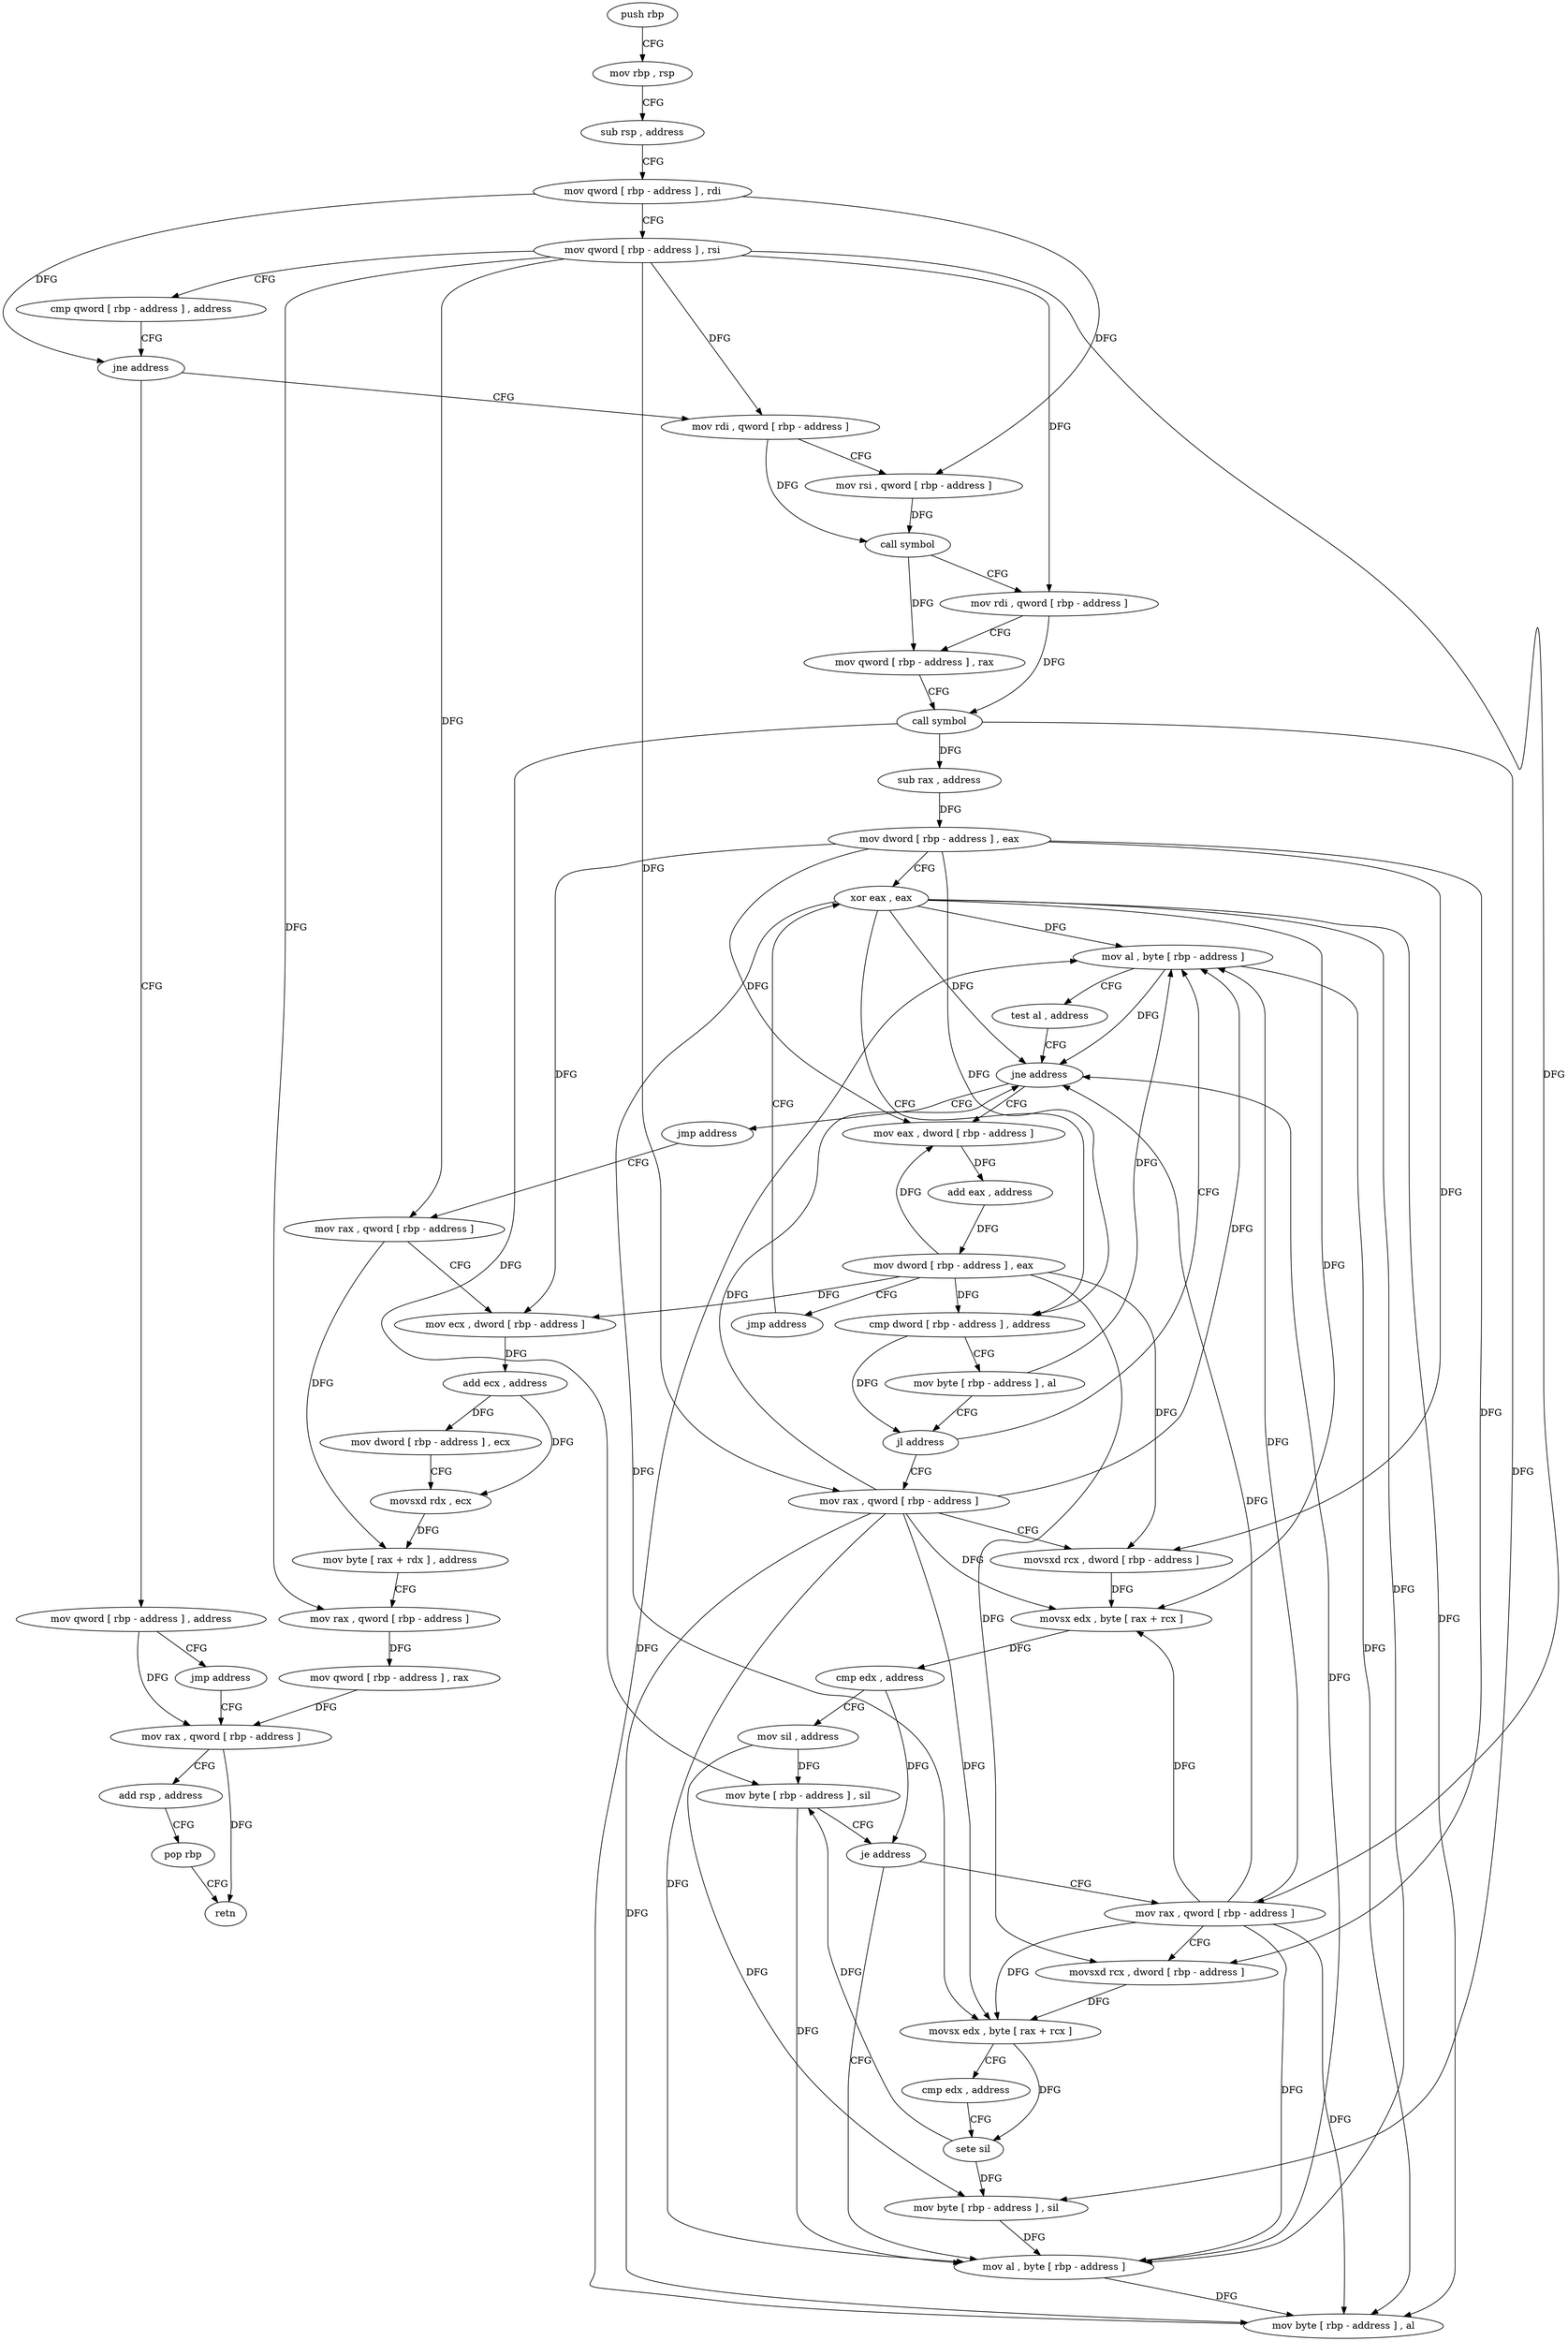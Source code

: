 digraph "func" {
"4222896" [label = "push rbp" ]
"4222897" [label = "mov rbp , rsp" ]
"4222900" [label = "sub rsp , address" ]
"4222904" [label = "mov qword [ rbp - address ] , rdi" ]
"4222908" [label = "mov qword [ rbp - address ] , rsi" ]
"4222912" [label = "cmp qword [ rbp - address ] , address" ]
"4222917" [label = "jne address" ]
"4222936" [label = "mov rdi , qword [ rbp - address ]" ]
"4222923" [label = "mov qword [ rbp - address ] , address" ]
"4222940" [label = "mov rsi , qword [ rbp - address ]" ]
"4222944" [label = "call symbol" ]
"4222949" [label = "mov rdi , qword [ rbp - address ]" ]
"4222953" [label = "mov qword [ rbp - address ] , rax" ]
"4222957" [label = "call symbol" ]
"4222962" [label = "sub rax , address" ]
"4222968" [label = "mov dword [ rbp - address ] , eax" ]
"4222971" [label = "xor eax , eax" ]
"4222931" [label = "jmp address" ]
"4223101" [label = "mov rax , qword [ rbp - address ]" ]
"4223043" [label = "mov al , byte [ rbp - address ]" ]
"4223046" [label = "test al , address" ]
"4223048" [label = "jne address" ]
"4223059" [label = "mov eax , dword [ rbp - address ]" ]
"4223054" [label = "jmp address" ]
"4222986" [label = "mov rax , qword [ rbp - address ]" ]
"4222990" [label = "movsxd rcx , dword [ rbp - address ]" ]
"4222994" [label = "movsx edx , byte [ rax + rcx ]" ]
"4222998" [label = "cmp edx , address" ]
"4223001" [label = "mov sil , address" ]
"4223004" [label = "mov byte [ rbp - address ] , sil" ]
"4223008" [label = "je address" ]
"4223037" [label = "mov al , byte [ rbp - address ]" ]
"4223014" [label = "mov rax , qword [ rbp - address ]" ]
"4223105" [label = "add rsp , address" ]
"4223109" [label = "pop rbp" ]
"4223110" [label = "retn" ]
"4223062" [label = "add eax , address" ]
"4223065" [label = "mov dword [ rbp - address ] , eax" ]
"4223068" [label = "jmp address" ]
"4223073" [label = "mov rax , qword [ rbp - address ]" ]
"4223040" [label = "mov byte [ rbp - address ] , al" ]
"4223018" [label = "movsxd rcx , dword [ rbp - address ]" ]
"4223022" [label = "movsx edx , byte [ rax + rcx ]" ]
"4223026" [label = "cmp edx , address" ]
"4223029" [label = "sete sil" ]
"4223033" [label = "mov byte [ rbp - address ] , sil" ]
"4222973" [label = "cmp dword [ rbp - address ] , address" ]
"4222977" [label = "mov byte [ rbp - address ] , al" ]
"4222980" [label = "jl address" ]
"4223077" [label = "mov ecx , dword [ rbp - address ]" ]
"4223080" [label = "add ecx , address" ]
"4223083" [label = "mov dword [ rbp - address ] , ecx" ]
"4223086" [label = "movsxd rdx , ecx" ]
"4223089" [label = "mov byte [ rax + rdx ] , address" ]
"4223093" [label = "mov rax , qword [ rbp - address ]" ]
"4223097" [label = "mov qword [ rbp - address ] , rax" ]
"4222896" -> "4222897" [ label = "CFG" ]
"4222897" -> "4222900" [ label = "CFG" ]
"4222900" -> "4222904" [ label = "CFG" ]
"4222904" -> "4222908" [ label = "CFG" ]
"4222904" -> "4222917" [ label = "DFG" ]
"4222904" -> "4222940" [ label = "DFG" ]
"4222908" -> "4222912" [ label = "CFG" ]
"4222908" -> "4222936" [ label = "DFG" ]
"4222908" -> "4222949" [ label = "DFG" ]
"4222908" -> "4222986" [ label = "DFG" ]
"4222908" -> "4223014" [ label = "DFG" ]
"4222908" -> "4223073" [ label = "DFG" ]
"4222908" -> "4223093" [ label = "DFG" ]
"4222912" -> "4222917" [ label = "CFG" ]
"4222917" -> "4222936" [ label = "CFG" ]
"4222917" -> "4222923" [ label = "CFG" ]
"4222936" -> "4222940" [ label = "CFG" ]
"4222936" -> "4222944" [ label = "DFG" ]
"4222923" -> "4222931" [ label = "CFG" ]
"4222923" -> "4223101" [ label = "DFG" ]
"4222940" -> "4222944" [ label = "DFG" ]
"4222944" -> "4222949" [ label = "CFG" ]
"4222944" -> "4222953" [ label = "DFG" ]
"4222949" -> "4222953" [ label = "CFG" ]
"4222949" -> "4222957" [ label = "DFG" ]
"4222953" -> "4222957" [ label = "CFG" ]
"4222957" -> "4222962" [ label = "DFG" ]
"4222957" -> "4223004" [ label = "DFG" ]
"4222957" -> "4223033" [ label = "DFG" ]
"4222962" -> "4222968" [ label = "DFG" ]
"4222968" -> "4222971" [ label = "CFG" ]
"4222968" -> "4222973" [ label = "DFG" ]
"4222968" -> "4222990" [ label = "DFG" ]
"4222968" -> "4223059" [ label = "DFG" ]
"4222968" -> "4223018" [ label = "DFG" ]
"4222968" -> "4223077" [ label = "DFG" ]
"4222971" -> "4222973" [ label = "CFG" ]
"4222971" -> "4223043" [ label = "DFG" ]
"4222971" -> "4223048" [ label = "DFG" ]
"4222971" -> "4222994" [ label = "DFG" ]
"4222971" -> "4223037" [ label = "DFG" ]
"4222971" -> "4223040" [ label = "DFG" ]
"4222971" -> "4223022" [ label = "DFG" ]
"4222931" -> "4223101" [ label = "CFG" ]
"4223101" -> "4223105" [ label = "CFG" ]
"4223101" -> "4223110" [ label = "DFG" ]
"4223043" -> "4223046" [ label = "CFG" ]
"4223043" -> "4223048" [ label = "DFG" ]
"4223043" -> "4223040" [ label = "DFG" ]
"4223046" -> "4223048" [ label = "CFG" ]
"4223048" -> "4223059" [ label = "CFG" ]
"4223048" -> "4223054" [ label = "CFG" ]
"4223059" -> "4223062" [ label = "DFG" ]
"4223054" -> "4223073" [ label = "CFG" ]
"4222986" -> "4222990" [ label = "CFG" ]
"4222986" -> "4223048" [ label = "DFG" ]
"4222986" -> "4223043" [ label = "DFG" ]
"4222986" -> "4222994" [ label = "DFG" ]
"4222986" -> "4223037" [ label = "DFG" ]
"4222986" -> "4223040" [ label = "DFG" ]
"4222986" -> "4223022" [ label = "DFG" ]
"4222990" -> "4222994" [ label = "DFG" ]
"4222994" -> "4222998" [ label = "DFG" ]
"4222998" -> "4223001" [ label = "CFG" ]
"4222998" -> "4223008" [ label = "DFG" ]
"4223001" -> "4223004" [ label = "DFG" ]
"4223001" -> "4223033" [ label = "DFG" ]
"4223004" -> "4223008" [ label = "CFG" ]
"4223004" -> "4223037" [ label = "DFG" ]
"4223008" -> "4223037" [ label = "CFG" ]
"4223008" -> "4223014" [ label = "CFG" ]
"4223037" -> "4223040" [ label = "DFG" ]
"4223037" -> "4223048" [ label = "DFG" ]
"4223014" -> "4223018" [ label = "CFG" ]
"4223014" -> "4223048" [ label = "DFG" ]
"4223014" -> "4223040" [ label = "DFG" ]
"4223014" -> "4223043" [ label = "DFG" ]
"4223014" -> "4222994" [ label = "DFG" ]
"4223014" -> "4223037" [ label = "DFG" ]
"4223014" -> "4223022" [ label = "DFG" ]
"4223105" -> "4223109" [ label = "CFG" ]
"4223109" -> "4223110" [ label = "CFG" ]
"4223062" -> "4223065" [ label = "DFG" ]
"4223065" -> "4223068" [ label = "CFG" ]
"4223065" -> "4222973" [ label = "DFG" ]
"4223065" -> "4222990" [ label = "DFG" ]
"4223065" -> "4223059" [ label = "DFG" ]
"4223065" -> "4223018" [ label = "DFG" ]
"4223065" -> "4223077" [ label = "DFG" ]
"4223068" -> "4222971" [ label = "CFG" ]
"4223073" -> "4223077" [ label = "CFG" ]
"4223073" -> "4223089" [ label = "DFG" ]
"4223040" -> "4223043" [ label = "DFG" ]
"4223018" -> "4223022" [ label = "DFG" ]
"4223022" -> "4223026" [ label = "CFG" ]
"4223022" -> "4223029" [ label = "DFG" ]
"4223026" -> "4223029" [ label = "CFG" ]
"4223029" -> "4223033" [ label = "DFG" ]
"4223029" -> "4223004" [ label = "DFG" ]
"4223033" -> "4223037" [ label = "DFG" ]
"4222973" -> "4222977" [ label = "CFG" ]
"4222973" -> "4222980" [ label = "DFG" ]
"4222977" -> "4222980" [ label = "CFG" ]
"4222977" -> "4223043" [ label = "DFG" ]
"4222980" -> "4223043" [ label = "CFG" ]
"4222980" -> "4222986" [ label = "CFG" ]
"4223077" -> "4223080" [ label = "DFG" ]
"4223080" -> "4223083" [ label = "DFG" ]
"4223080" -> "4223086" [ label = "DFG" ]
"4223083" -> "4223086" [ label = "CFG" ]
"4223086" -> "4223089" [ label = "DFG" ]
"4223089" -> "4223093" [ label = "CFG" ]
"4223093" -> "4223097" [ label = "DFG" ]
"4223097" -> "4223101" [ label = "DFG" ]
}
